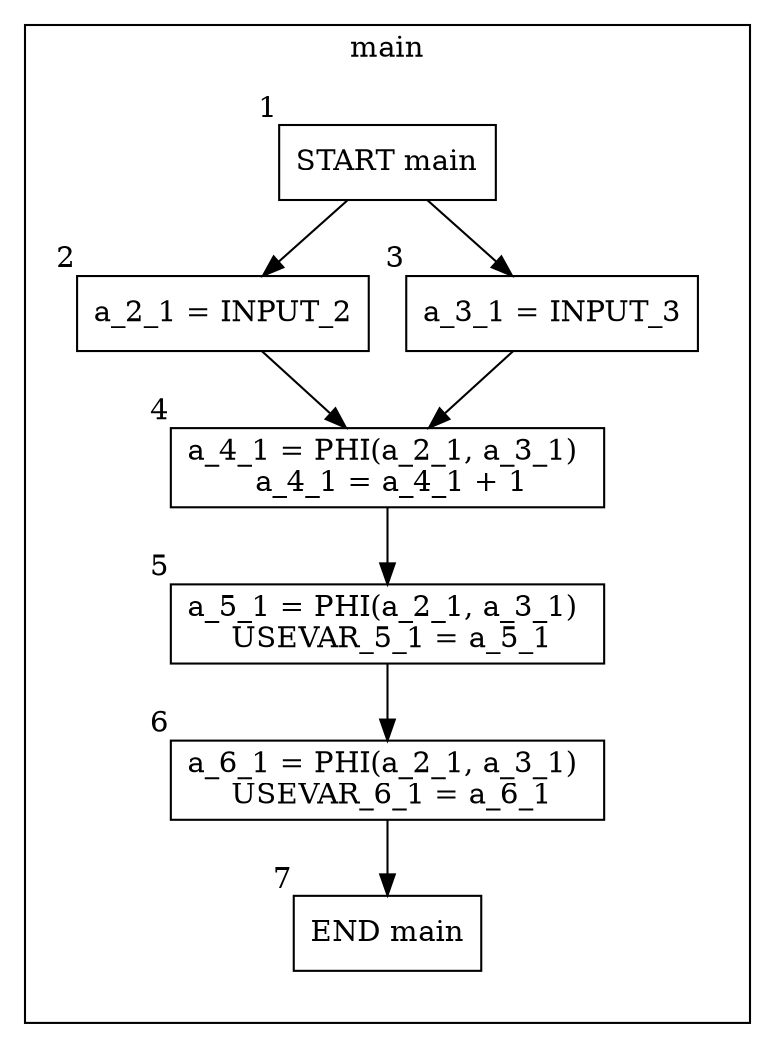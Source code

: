 digraph G {

	subgraph cluster_main {
		label = "main";
		margin = 25;
		node_1 [shape=box, xlabel="1", label="START main"];
		node_2 [shape=record, xlabel="2", label="a_2_1 = INPUT_2"];
		node_3 [shape=record, xlabel="3", label="a_3_1 = INPUT_3"];
		node_4 [shape=record, xlabel="4", label="a_4_1 = PHI(a_2_1, a_3_1) \n a_4_1 = a_4_1 + 1"];
		node_5 [shape=record, xlabel="5", label="a_5_1 = PHI(a_2_1, a_3_1) \n USEVAR_5_1 = a_5_1"];
		node_6 [shape=record, xlabel="6", label="a_6_1 = PHI(a_2_1, a_3_1) \n USEVAR_6_1 = a_6_1"];
		node_7 [shape=box, xlabel="7", label="END main"];
		node_1 -> node_2;
		node_1 -> node_3;
		node_2 -> node_4;
		node_3 -> node_4;
		node_4 -> node_5;
		node_5 -> node_6;
		node_6 -> node_7;
	}
}
